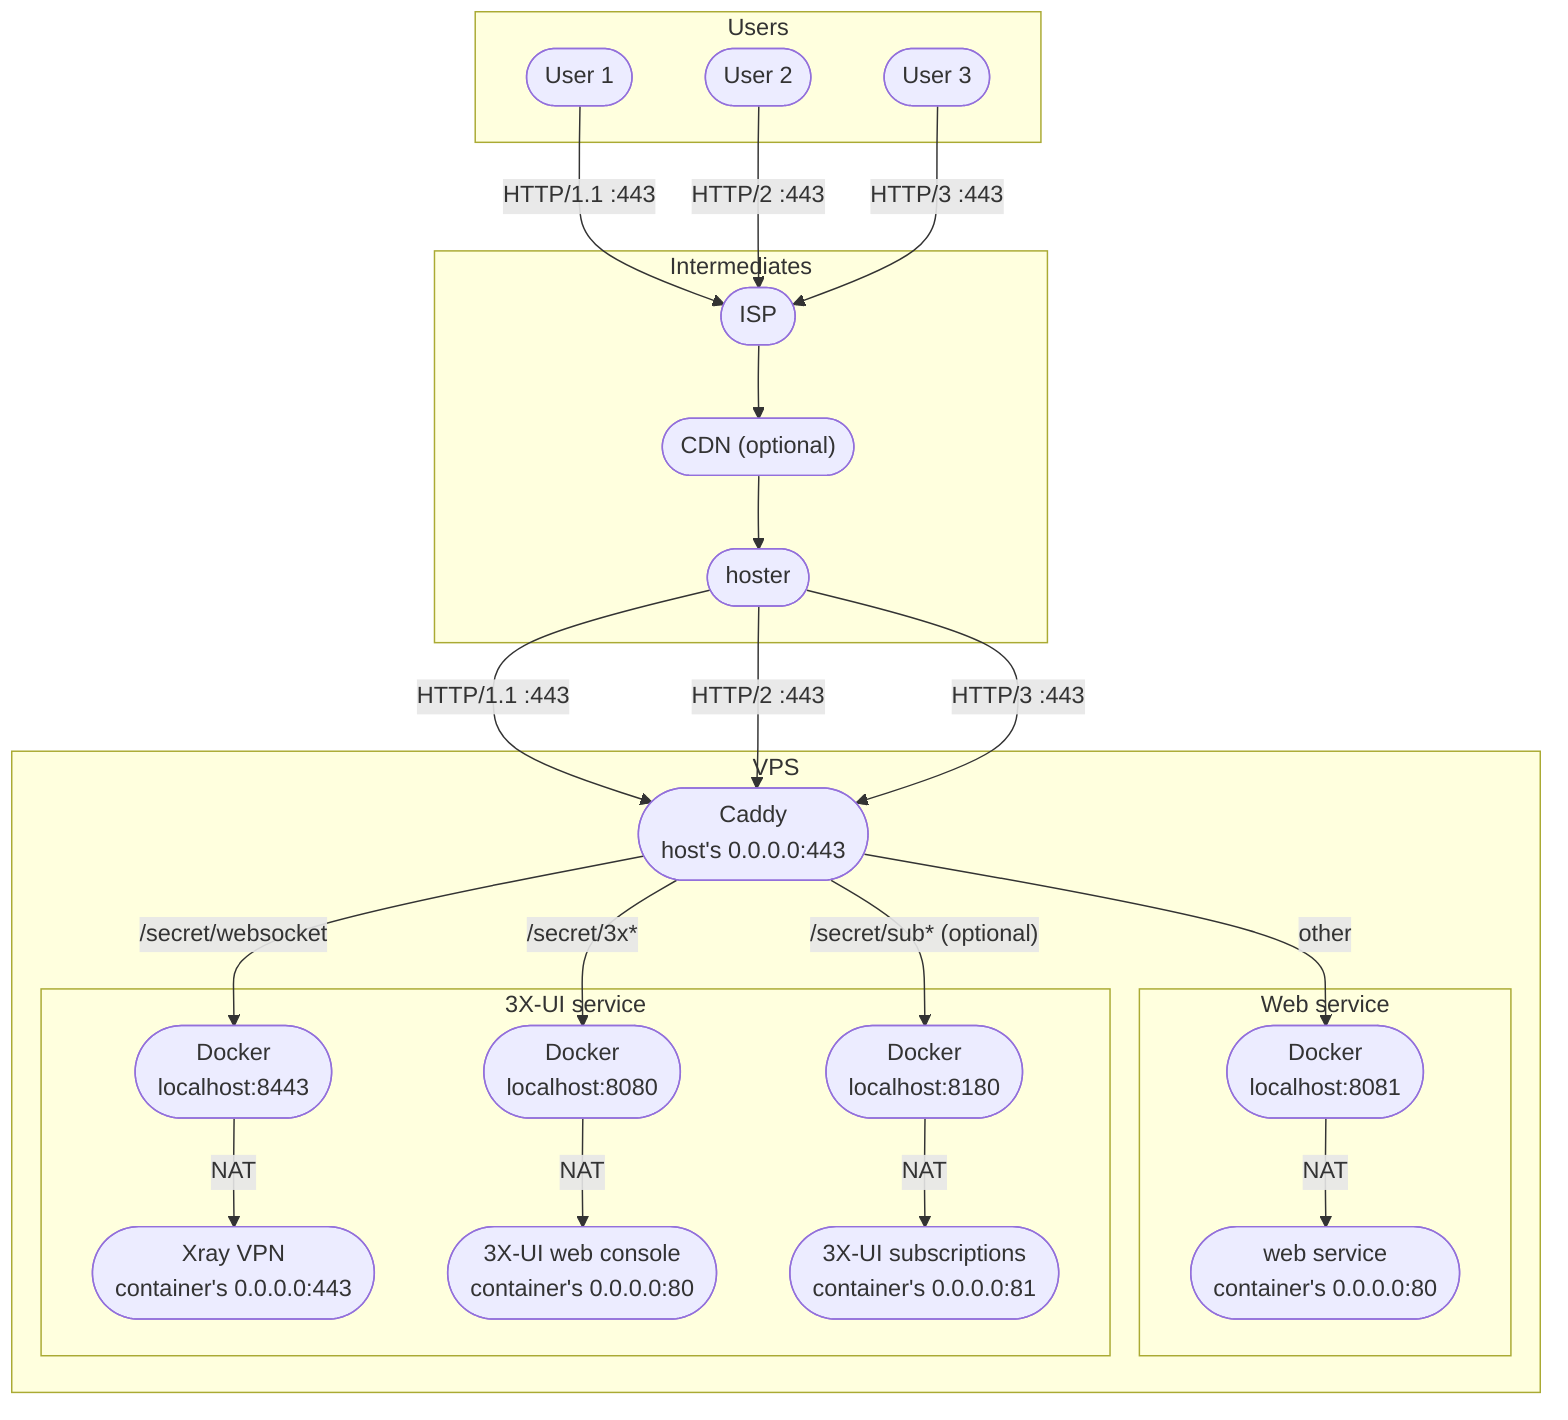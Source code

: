 flowchart TD

    subgraph Users
        user1([User 1])
        user2([User 2])
        user3([User 3])
    end

    subgraph Intermediates
        ISP([ISP])
        CDN(["CDN (optional)"])
        Hoster([hoster])
    end

    subgraph VPS

        caddy443([Caddy <br> host's 0.0.0.0:443])

        subgraph Web service
            dockerweb([Docker <br> localhost:8081])
            service([web service <br> container's 0.0.0.0:80])
        end

        subgraph 3X-UI service
          dockervpn([Docker <br> localhost:8443 ])
          xxxvpn([Xray VPN <br> container's 0.0.0.0:443])

          dockerui([Docker <br> localhost:8080])
          xxxui([3X-UI web console <br> container's 0.0.0.0:80])

          dockersub([Docker <br> localhost:8180])
          xxxsub([3X-UI subscriptions <br> container's 0.0.0.0:81])
        end

    end

    user1 -->|HTTP/1.1 :443| ISP
    user2 -->|HTTP/2 :443| ISP
    user3 -->|HTTP/3 :443| ISP
    ISP --> CDN --> Hoster

    Hoster -->|HTTP/1.1 :443| caddy443
    Hoster -->|HTTP/2 :443| caddy443
    Hoster -->|HTTP/3 :443| caddy443

    caddy443 -->|/secret/websocket| dockervpn -->|NAT| xxxvpn
    caddy443 -->|/secret/3x*| dockerui -->|NAT| xxxui
    caddy443 -->|"/secret/sub* (optional)"| dockersub -->|NAT| xxxsub

    caddy443 -->|other| dockerweb -->|NAT| service